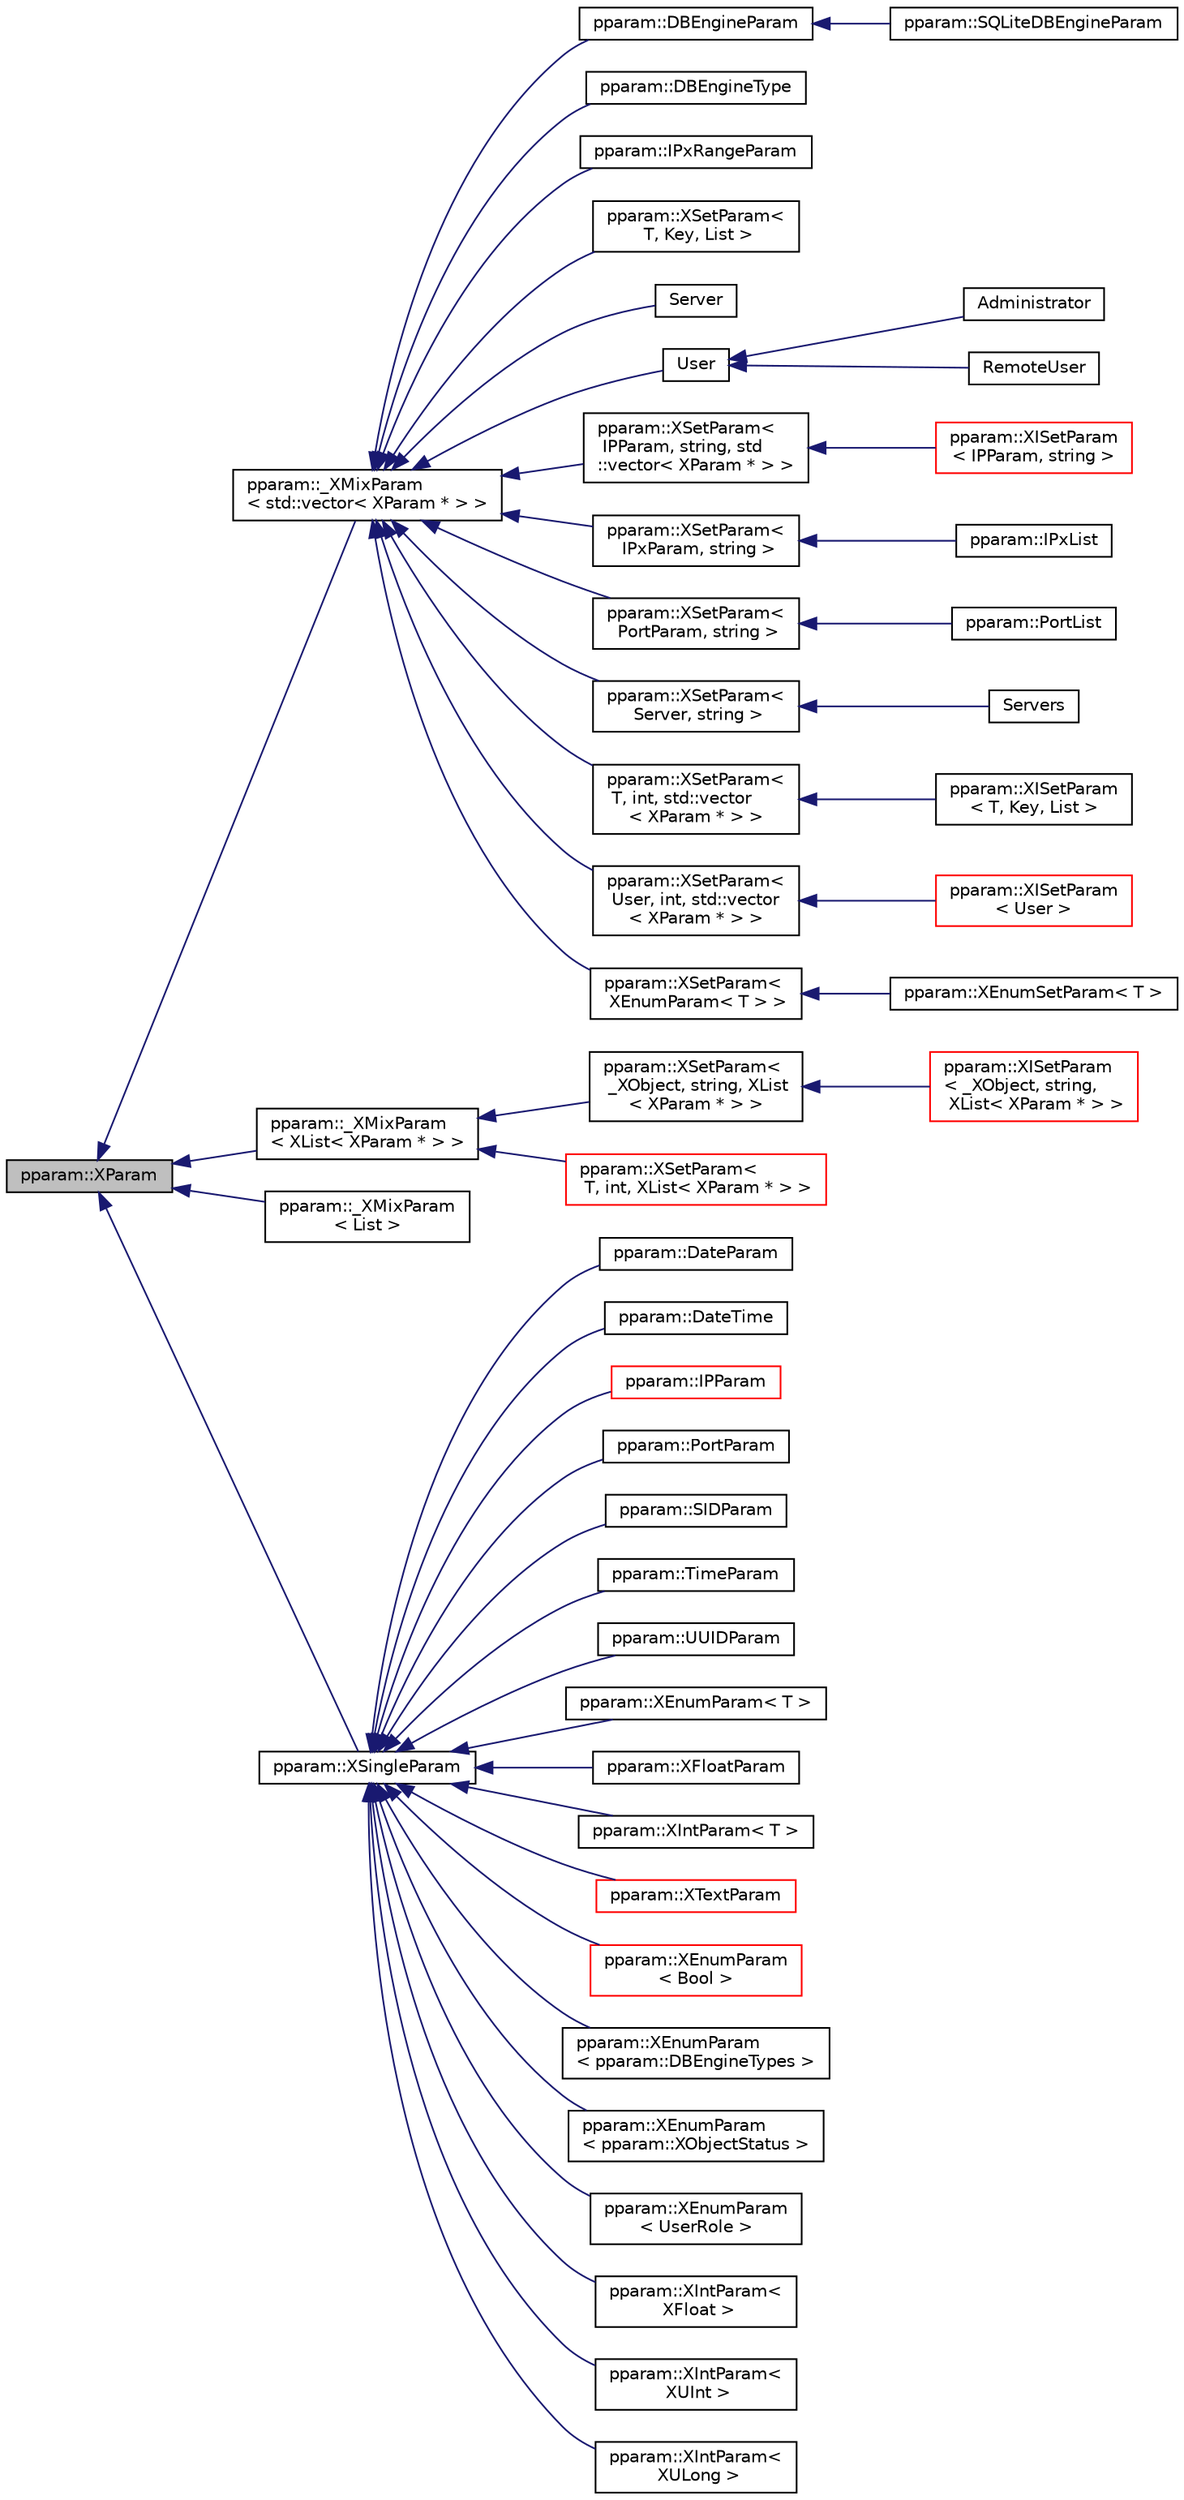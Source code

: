 digraph "pparam::XParam"
{
 // LATEX_PDF_SIZE
  edge [fontname="Helvetica",fontsize="10",labelfontname="Helvetica",labelfontsize="10"];
  node [fontname="Helvetica",fontsize="10",shape=record];
  rankdir="LR";
  Node1 [label="pparam::XParam",height=0.2,width=0.4,color="black", fillcolor="grey75", style="filled", fontcolor="black",tooltip=" "];
  Node1 -> Node2 [dir="back",color="midnightblue",fontsize="10",style="solid",fontname="Helvetica"];
  Node2 [label="pparam::_XMixParam\l\< std::vector\< XParam * \> \>",height=0.2,width=0.4,color="black", fillcolor="white", style="filled",URL="$classpparam_1_1__XMixParam.html",tooltip=" "];
  Node2 -> Node3 [dir="back",color="midnightblue",fontsize="10",style="solid",fontname="Helvetica"];
  Node3 [label="pparam::DBEngineParam",height=0.2,width=0.4,color="black", fillcolor="white", style="filled",URL="$classpparam_1_1DBEngineParam.html",tooltip=" "];
  Node3 -> Node4 [dir="back",color="midnightblue",fontsize="10",style="solid",fontname="Helvetica"];
  Node4 [label="pparam::SQLiteDBEngineParam",height=0.2,width=0.4,color="black", fillcolor="white", style="filled",URL="$classpparam_1_1SQLiteDBEngineParam.html",tooltip=" "];
  Node2 -> Node5 [dir="back",color="midnightblue",fontsize="10",style="solid",fontname="Helvetica"];
  Node5 [label="pparam::DBEngineType",height=0.2,width=0.4,color="black", fillcolor="white", style="filled",URL="$classpparam_1_1DBEngineType.html",tooltip=" "];
  Node2 -> Node6 [dir="back",color="midnightblue",fontsize="10",style="solid",fontname="Helvetica"];
  Node6 [label="pparam::IPxRangeParam",height=0.2,width=0.4,color="black", fillcolor="white", style="filled",URL="$classpparam_1_1IPxRangeParam.html",tooltip=" "];
  Node2 -> Node7 [dir="back",color="midnightblue",fontsize="10",style="solid",fontname="Helvetica"];
  Node7 [label="pparam::XSetParam\<\l T, Key, List \>",height=0.2,width=0.4,color="black", fillcolor="white", style="filled",URL="$classpparam_1_1XSetParam.html",tooltip=" "];
  Node2 -> Node8 [dir="back",color="midnightblue",fontsize="10",style="solid",fontname="Helvetica"];
  Node8 [label="Server",height=0.2,width=0.4,color="black", fillcolor="white", style="filled",URL="$classServer.html",tooltip=" "];
  Node2 -> Node9 [dir="back",color="midnightblue",fontsize="10",style="solid",fontname="Helvetica"];
  Node9 [label="User",height=0.2,width=0.4,color="black", fillcolor="white", style="filled",URL="$classUser.html",tooltip=" "];
  Node9 -> Node10 [dir="back",color="midnightblue",fontsize="10",style="solid",fontname="Helvetica"];
  Node10 [label="Administrator",height=0.2,width=0.4,color="black", fillcolor="white", style="filled",URL="$classAdministrator.html",tooltip=" "];
  Node9 -> Node11 [dir="back",color="midnightblue",fontsize="10",style="solid",fontname="Helvetica"];
  Node11 [label="RemoteUser",height=0.2,width=0.4,color="black", fillcolor="white", style="filled",URL="$classRemoteUser.html",tooltip=" "];
  Node2 -> Node12 [dir="back",color="midnightblue",fontsize="10",style="solid",fontname="Helvetica"];
  Node12 [label="pparam::XSetParam\<\l IPParam, string, std\l::vector\< XParam * \> \>",height=0.2,width=0.4,color="black", fillcolor="white", style="filled",URL="$classpparam_1_1XSetParam.html",tooltip=" "];
  Node12 -> Node13 [dir="back",color="midnightblue",fontsize="10",style="solid",fontname="Helvetica"];
  Node13 [label="pparam::XISetParam\l\< IPParam, string \>",height=0.2,width=0.4,color="red", fillcolor="white", style="filled",URL="$classpparam_1_1XISetParam.html",tooltip=" "];
  Node2 -> Node15 [dir="back",color="midnightblue",fontsize="10",style="solid",fontname="Helvetica"];
  Node15 [label="pparam::XSetParam\<\l IPxParam, string \>",height=0.2,width=0.4,color="black", fillcolor="white", style="filled",URL="$classpparam_1_1XSetParam.html",tooltip=" "];
  Node15 -> Node16 [dir="back",color="midnightblue",fontsize="10",style="solid",fontname="Helvetica"];
  Node16 [label="pparam::IPxList",height=0.2,width=0.4,color="black", fillcolor="white", style="filled",URL="$classpparam_1_1IPxList.html",tooltip=" "];
  Node2 -> Node17 [dir="back",color="midnightblue",fontsize="10",style="solid",fontname="Helvetica"];
  Node17 [label="pparam::XSetParam\<\l PortParam, string \>",height=0.2,width=0.4,color="black", fillcolor="white", style="filled",URL="$classpparam_1_1XSetParam.html",tooltip=" "];
  Node17 -> Node18 [dir="back",color="midnightblue",fontsize="10",style="solid",fontname="Helvetica"];
  Node18 [label="pparam::PortList",height=0.2,width=0.4,color="black", fillcolor="white", style="filled",URL="$classpparam_1_1PortList.html",tooltip="List of Ports."];
  Node2 -> Node19 [dir="back",color="midnightblue",fontsize="10",style="solid",fontname="Helvetica"];
  Node19 [label="pparam::XSetParam\<\l Server, string \>",height=0.2,width=0.4,color="black", fillcolor="white", style="filled",URL="$classpparam_1_1XSetParam.html",tooltip=" "];
  Node19 -> Node20 [dir="back",color="midnightblue",fontsize="10",style="solid",fontname="Helvetica"];
  Node20 [label="Servers",height=0.2,width=0.4,color="black", fillcolor="white", style="filled",URL="$classServers.html",tooltip=" "];
  Node2 -> Node21 [dir="back",color="midnightblue",fontsize="10",style="solid",fontname="Helvetica"];
  Node21 [label="pparam::XSetParam\<\l T, int, std::vector\l\< XParam * \> \>",height=0.2,width=0.4,color="black", fillcolor="white", style="filled",URL="$classpparam_1_1XSetParam.html",tooltip=" "];
  Node21 -> Node22 [dir="back",color="midnightblue",fontsize="10",style="solid",fontname="Helvetica"];
  Node22 [label="pparam::XISetParam\l\< T, Key, List \>",height=0.2,width=0.4,color="black", fillcolor="white", style="filled",URL="$classpparam_1_1XISetParam.html",tooltip=" "];
  Node2 -> Node23 [dir="back",color="midnightblue",fontsize="10",style="solid",fontname="Helvetica"];
  Node23 [label="pparam::XSetParam\<\l User, int, std::vector\l\< XParam * \> \>",height=0.2,width=0.4,color="black", fillcolor="white", style="filled",URL="$classpparam_1_1XSetParam.html",tooltip=" "];
  Node23 -> Node24 [dir="back",color="midnightblue",fontsize="10",style="solid",fontname="Helvetica"];
  Node24 [label="pparam::XISetParam\l\< User \>",height=0.2,width=0.4,color="red", fillcolor="white", style="filled",URL="$classpparam_1_1XISetParam.html",tooltip=" "];
  Node2 -> Node26 [dir="back",color="midnightblue",fontsize="10",style="solid",fontname="Helvetica"];
  Node26 [label="pparam::XSetParam\<\l XEnumParam\< T \> \>",height=0.2,width=0.4,color="black", fillcolor="white", style="filled",URL="$classpparam_1_1XSetParam.html",tooltip=" "];
  Node26 -> Node27 [dir="back",color="midnightblue",fontsize="10",style="solid",fontname="Helvetica"];
  Node27 [label="pparam::XEnumSetParam\< T \>",height=0.2,width=0.4,color="black", fillcolor="white", style="filled",URL="$classpparam_1_1XEnumSetParam.html",tooltip=" "];
  Node1 -> Node28 [dir="back",color="midnightblue",fontsize="10",style="solid",fontname="Helvetica"];
  Node28 [label="pparam::_XMixParam\l\< XList\< XParam * \> \>",height=0.2,width=0.4,color="black", fillcolor="white", style="filled",URL="$classpparam_1_1__XMixParam.html",tooltip=" "];
  Node28 -> Node29 [dir="back",color="midnightblue",fontsize="10",style="solid",fontname="Helvetica"];
  Node29 [label="pparam::XSetParam\<\l _XObject, string, XList\l\< XParam * \> \>",height=0.2,width=0.4,color="black", fillcolor="white", style="filled",URL="$classpparam_1_1XSetParam.html",tooltip=" "];
  Node29 -> Node30 [dir="back",color="midnightblue",fontsize="10",style="solid",fontname="Helvetica"];
  Node30 [label="pparam::XISetParam\l\< _XObject, string,\l XList\< XParam * \> \>",height=0.2,width=0.4,color="red", fillcolor="white", style="filled",URL="$classpparam_1_1XISetParam.html",tooltip=" "];
  Node28 -> Node32 [dir="back",color="midnightblue",fontsize="10",style="solid",fontname="Helvetica"];
  Node32 [label="pparam::XSetParam\<\l T, int, XList\< XParam * \> \>",height=0.2,width=0.4,color="red", fillcolor="white", style="filled",URL="$classpparam_1_1XSetParam.html",tooltip=" "];
  Node1 -> Node35 [dir="back",color="midnightblue",fontsize="10",style="solid",fontname="Helvetica"];
  Node35 [label="pparam::_XMixParam\l\< List \>",height=0.2,width=0.4,color="black", fillcolor="white", style="filled",URL="$classpparam_1_1__XMixParam.html",tooltip=" "];
  Node1 -> Node36 [dir="back",color="midnightblue",fontsize="10",style="solid",fontname="Helvetica"];
  Node36 [label="pparam::XSingleParam",height=0.2,width=0.4,color="black", fillcolor="white", style="filled",URL="$classpparam_1_1XSingleParam.html",tooltip=" "];
  Node36 -> Node37 [dir="back",color="midnightblue",fontsize="10",style="solid",fontname="Helvetica"];
  Node37 [label="pparam::DateParam",height=0.2,width=0.4,color="black", fillcolor="white", style="filled",URL="$classpparam_1_1DateParam.html",tooltip=" "];
  Node36 -> Node38 [dir="back",color="midnightblue",fontsize="10",style="solid",fontname="Helvetica"];
  Node38 [label="pparam::DateTime",height=0.2,width=0.4,color="black", fillcolor="white", style="filled",URL="$classpparam_1_1DateTime.html",tooltip="Defines Date & Time parameter."];
  Node36 -> Node39 [dir="back",color="midnightblue",fontsize="10",style="solid",fontname="Helvetica"];
  Node39 [label="pparam::IPParam",height=0.2,width=0.4,color="red", fillcolor="white", style="filled",URL="$classpparam_1_1IPParam.html",tooltip="Peresent an IP address."];
  Node36 -> Node43 [dir="back",color="midnightblue",fontsize="10",style="solid",fontname="Helvetica"];
  Node43 [label="pparam::PortParam",height=0.2,width=0.4,color="black", fillcolor="white", style="filled",URL="$classpparam_1_1PortParam.html",tooltip=" "];
  Node36 -> Node44 [dir="back",color="midnightblue",fontsize="10",style="solid",fontname="Helvetica"];
  Node44 [label="pparam::SIDParam",height=0.2,width=0.4,color="black", fillcolor="white", style="filled",URL="$classpparam_1_1SIDParam.html",tooltip=" "];
  Node36 -> Node45 [dir="back",color="midnightblue",fontsize="10",style="solid",fontname="Helvetica"];
  Node45 [label="pparam::TimeParam",height=0.2,width=0.4,color="black", fillcolor="white", style="filled",URL="$classpparam_1_1TimeParam.html",tooltip=" "];
  Node36 -> Node46 [dir="back",color="midnightblue",fontsize="10",style="solid",fontname="Helvetica"];
  Node46 [label="pparam::UUIDParam",height=0.2,width=0.4,color="black", fillcolor="white", style="filled",URL="$classpparam_1_1UUIDParam.html",tooltip=" "];
  Node36 -> Node47 [dir="back",color="midnightblue",fontsize="10",style="solid",fontname="Helvetica"];
  Node47 [label="pparam::XEnumParam\< T \>",height=0.2,width=0.4,color="black", fillcolor="white", style="filled",URL="$classpparam_1_1XEnumParam.html",tooltip=" "];
  Node36 -> Node48 [dir="back",color="midnightblue",fontsize="10",style="solid",fontname="Helvetica"];
  Node48 [label="pparam::XFloatParam",height=0.2,width=0.4,color="black", fillcolor="white", style="filled",URL="$classpparam_1_1XFloatParam.html",tooltip=" "];
  Node36 -> Node49 [dir="back",color="midnightblue",fontsize="10",style="solid",fontname="Helvetica"];
  Node49 [label="pparam::XIntParam\< T \>",height=0.2,width=0.4,color="black", fillcolor="white", style="filled",URL="$classpparam_1_1XIntParam.html",tooltip=" "];
  Node36 -> Node50 [dir="back",color="midnightblue",fontsize="10",style="solid",fontname="Helvetica"];
  Node50 [label="pparam::XTextParam",height=0.2,width=0.4,color="red", fillcolor="white", style="filled",URL="$classpparam_1_1XTextParam.html",tooltip=" "];
  Node36 -> Node55 [dir="back",color="midnightblue",fontsize="10",style="solid",fontname="Helvetica"];
  Node55 [label="pparam::XEnumParam\l\< Bool \>",height=0.2,width=0.4,color="red", fillcolor="white", style="filled",URL="$classpparam_1_1XEnumParam.html",tooltip=" "];
  Node36 -> Node57 [dir="back",color="midnightblue",fontsize="10",style="solid",fontname="Helvetica"];
  Node57 [label="pparam::XEnumParam\l\< pparam::DBEngineTypes \>",height=0.2,width=0.4,color="black", fillcolor="white", style="filled",URL="$classpparam_1_1XEnumParam.html",tooltip=" "];
  Node36 -> Node58 [dir="back",color="midnightblue",fontsize="10",style="solid",fontname="Helvetica"];
  Node58 [label="pparam::XEnumParam\l\< pparam::XObjectStatus \>",height=0.2,width=0.4,color="black", fillcolor="white", style="filled",URL="$classpparam_1_1XEnumParam.html",tooltip=" "];
  Node36 -> Node59 [dir="back",color="midnightblue",fontsize="10",style="solid",fontname="Helvetica"];
  Node59 [label="pparam::XEnumParam\l\< UserRole \>",height=0.2,width=0.4,color="black", fillcolor="white", style="filled",URL="$classpparam_1_1XEnumParam.html",tooltip=" "];
  Node36 -> Node60 [dir="back",color="midnightblue",fontsize="10",style="solid",fontname="Helvetica"];
  Node60 [label="pparam::XIntParam\<\l XFloat \>",height=0.2,width=0.4,color="black", fillcolor="white", style="filled",URL="$classpparam_1_1XIntParam.html",tooltip=" "];
  Node36 -> Node61 [dir="back",color="midnightblue",fontsize="10",style="solid",fontname="Helvetica"];
  Node61 [label="pparam::XIntParam\<\l XUInt \>",height=0.2,width=0.4,color="black", fillcolor="white", style="filled",URL="$classpparam_1_1XIntParam.html",tooltip=" "];
  Node36 -> Node62 [dir="back",color="midnightblue",fontsize="10",style="solid",fontname="Helvetica"];
  Node62 [label="pparam::XIntParam\<\l XULong \>",height=0.2,width=0.4,color="black", fillcolor="white", style="filled",URL="$classpparam_1_1XIntParam.html",tooltip=" "];
}
